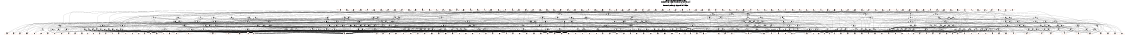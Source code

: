 # Network structure generated by ABC

digraph network {
size = "7.5,10";
center = true;
edge [dir = back];

{
  node [shape = plaintext];
  edge [style = invis];
  LevelTitle1 [label=""];
  LevelTitle2 [label=""];
  Level6 [label = ""];
  Level5 [label = ""];
  Level4 [label = ""];
  Level3 [label = ""];
  Level2 [label = ""];
  Level1 [label = ""];
  Level0 [label = ""];
  LevelTitle1 ->  LevelTitle2 ->  Level6 ->  Level5 ->  Level4 ->  Level3 ->  Level2 ->  Level1 ->  Level0;
}

{
  rank = same;
  LevelTitle1;
  title1 [shape=plaintext,
          fontsize=20,
          fontname = "Times-Roman",
          label="Network structure visualized by ABC\nBenchmark \"top\". Time was Wed Oct 16 16:07:39 2024. "
         ];
}

{
  rank = same;
  LevelTitle2;
  title2 [shape=plaintext,
          fontsize=18,
          fontname = "Times-Roman",
          label="The network contains 251 logic nodes and 0 latches.\n"
         ];
}

{
  rank = same;
  Level6;
  Node136 [label = "pe5", shape = invtriangle, color = coral, fillcolor = coral];
  Node137 [label = "pf6", shape = invtriangle, color = coral, fillcolor = coral];
  Node138 [label = "pg7", shape = invtriangle, color = coral, fillcolor = coral];
  Node139 [label = "pd5", shape = invtriangle, color = coral, fillcolor = coral];
  Node140 [label = "pf7", shape = invtriangle, color = coral, fillcolor = coral];
  Node141 [label = "pg6", shape = invtriangle, color = coral, fillcolor = coral];
  Node142 [label = "pd6", shape = invtriangle, color = coral, fillcolor = coral];
  Node143 [label = "pe7", shape = invtriangle, color = coral, fillcolor = coral];
  Node144 [label = "pg5", shape = invtriangle, color = coral, fillcolor = coral];
  Node145 [label = "pd7", shape = invtriangle, color = coral, fillcolor = coral];
  Node146 [label = "pe6", shape = invtriangle, color = coral, fillcolor = coral];
  Node147 [label = "pf5", shape = invtriangle, color = coral, fillcolor = coral];
  Node148 [label = "pa5", shape = invtriangle, color = coral, fillcolor = coral];
  Node149 [label = "pb6", shape = invtriangle, color = coral, fillcolor = coral];
  Node150 [label = "pc7", shape = invtriangle, color = coral, fillcolor = coral];
  Node151 [label = "pb7", shape = invtriangle, color = coral, fillcolor = coral];
  Node152 [label = "pc6", shape = invtriangle, color = coral, fillcolor = coral];
  Node153 [label = "pa7", shape = invtriangle, color = coral, fillcolor = coral];
  Node154 [label = "pc5", shape = invtriangle, color = coral, fillcolor = coral];
  Node155 [label = "pa6", shape = invtriangle, color = coral, fillcolor = coral];
  Node156 [label = "pb5", shape = invtriangle, color = coral, fillcolor = coral];
  Node157 [label = "pl4", shape = invtriangle, color = coral, fillcolor = coral];
  Node158 [label = "pm5", shape = invtriangle, color = coral, fillcolor = coral];
  Node159 [label = "pn6", shape = invtriangle, color = coral, fillcolor = coral];
  Node160 [label = "po7", shape = invtriangle, color = coral, fillcolor = coral];
  Node161 [label = "pa8", shape = invtriangle, color = coral, fillcolor = coral];
  Node162 [label = "pl5", shape = invtriangle, color = coral, fillcolor = coral];
  Node163 [label = "pm4", shape = invtriangle, color = coral, fillcolor = coral];
  Node164 [label = "pn7", shape = invtriangle, color = coral, fillcolor = coral];
  Node165 [label = "po6", shape = invtriangle, color = coral, fillcolor = coral];
  Node166 [label = "pb8", shape = invtriangle, color = coral, fillcolor = coral];
  Node167 [label = "pl6", shape = invtriangle, color = coral, fillcolor = coral];
  Node168 [label = "pm7", shape = invtriangle, color = coral, fillcolor = coral];
  Node169 [label = "pn4", shape = invtriangle, color = coral, fillcolor = coral];
  Node170 [label = "po5", shape = invtriangle, color = coral, fillcolor = coral];
  Node171 [label = "pc8", shape = invtriangle, color = coral, fillcolor = coral];
  Node172 [label = "pl7", shape = invtriangle, color = coral, fillcolor = coral];
  Node173 [label = "pm6", shape = invtriangle, color = coral, fillcolor = coral];
  Node174 [label = "pn5", shape = invtriangle, color = coral, fillcolor = coral];
  Node175 [label = "po4", shape = invtriangle, color = coral, fillcolor = coral];
  Node176 [label = "pi5", shape = invtriangle, color = coral, fillcolor = coral];
  Node177 [label = "pj6", shape = invtriangle, color = coral, fillcolor = coral];
  Node178 [label = "pk7", shape = invtriangle, color = coral, fillcolor = coral];
  Node179 [label = "ph5", shape = invtriangle, color = coral, fillcolor = coral];
  Node180 [label = "pi4", shape = invtriangle, color = coral, fillcolor = coral];
  Node181 [label = "pj7", shape = invtriangle, color = coral, fillcolor = coral];
  Node182 [label = "pk6", shape = invtriangle, color = coral, fillcolor = coral];
  Node183 [label = "ph6", shape = invtriangle, color = coral, fillcolor = coral];
  Node184 [label = "pi7", shape = invtriangle, color = coral, fillcolor = coral];
  Node185 [label = "pj4", shape = invtriangle, color = coral, fillcolor = coral];
  Node186 [label = "pk5", shape = invtriangle, color = coral, fillcolor = coral];
  Node187 [label = "ph7", shape = invtriangle, color = coral, fillcolor = coral];
  Node188 [label = "pi6", shape = invtriangle, color = coral, fillcolor = coral];
  Node189 [label = "pj5", shape = invtriangle, color = coral, fillcolor = coral];
  Node190 [label = "pk4", shape = invtriangle, color = coral, fillcolor = coral];
  Node191 [label = "pt4", shape = invtriangle, color = coral, fillcolor = coral];
  Node192 [label = "pu5", shape = invtriangle, color = coral, fillcolor = coral];
  Node193 [label = "pv6", shape = invtriangle, color = coral, fillcolor = coral];
  Node194 [label = "pw7", shape = invtriangle, color = coral, fillcolor = coral];
  Node195 [label = "pt5", shape = invtriangle, color = coral, fillcolor = coral];
  Node196 [label = "pu4", shape = invtriangle, color = coral, fillcolor = coral];
  Node197 [label = "pv7", shape = invtriangle, color = coral, fillcolor = coral];
  Node198 [label = "pw6", shape = invtriangle, color = coral, fillcolor = coral];
  Node199 [label = "pt6", shape = invtriangle, color = coral, fillcolor = coral];
  Node200 [label = "pu7", shape = invtriangle, color = coral, fillcolor = coral];
  Node201 [label = "pv4", shape = invtriangle, color = coral, fillcolor = coral];
  Node202 [label = "pw5", shape = invtriangle, color = coral, fillcolor = coral];
  Node203 [label = "pt7", shape = invtriangle, color = coral, fillcolor = coral];
  Node204 [label = "pu6", shape = invtriangle, color = coral, fillcolor = coral];
  Node205 [label = "pv5", shape = invtriangle, color = coral, fillcolor = coral];
  Node206 [label = "pw4", shape = invtriangle, color = coral, fillcolor = coral];
  Node207 [label = "pp4", shape = invtriangle, color = coral, fillcolor = coral];
  Node208 [label = "pq5", shape = invtriangle, color = coral, fillcolor = coral];
  Node209 [label = "pr6", shape = invtriangle, color = coral, fillcolor = coral];
  Node210 [label = "ps7", shape = invtriangle, color = coral, fillcolor = coral];
  Node211 [label = "pp5", shape = invtriangle, color = coral, fillcolor = coral];
  Node212 [label = "pq4", shape = invtriangle, color = coral, fillcolor = coral];
  Node213 [label = "pr7", shape = invtriangle, color = coral, fillcolor = coral];
  Node214 [label = "ps6", shape = invtriangle, color = coral, fillcolor = coral];
  Node215 [label = "pp6", shape = invtriangle, color = coral, fillcolor = coral];
  Node216 [label = "pq7", shape = invtriangle, color = coral, fillcolor = coral];
  Node217 [label = "pr4", shape = invtriangle, color = coral, fillcolor = coral];
  Node218 [label = "ps5", shape = invtriangle, color = coral, fillcolor = coral];
  Node219 [label = "pp7", shape = invtriangle, color = coral, fillcolor = coral];
  Node220 [label = "pq6", shape = invtriangle, color = coral, fillcolor = coral];
  Node221 [label = "pr5", shape = invtriangle, color = coral, fillcolor = coral];
  Node222 [label = "ps4", shape = invtriangle, color = coral, fillcolor = coral];
  Node223 [label = "px4", shape = invtriangle, color = coral, fillcolor = coral];
  Node224 [label = "py5", shape = invtriangle, color = coral, fillcolor = coral];
  Node225 [label = "pz6", shape = invtriangle, color = coral, fillcolor = coral];
  Node226 [label = "px5", shape = invtriangle, color = coral, fillcolor = coral];
  Node227 [label = "py4", shape = invtriangle, color = coral, fillcolor = coral];
  Node228 [label = "pz7", shape = invtriangle, color = coral, fillcolor = coral];
  Node229 [label = "px6", shape = invtriangle, color = coral, fillcolor = coral];
  Node230 [label = "py7", shape = invtriangle, color = coral, fillcolor = coral];
  Node231 [label = "pz4", shape = invtriangle, color = coral, fillcolor = coral];
  Node232 [label = "px7", shape = invtriangle, color = coral, fillcolor = coral];
  Node233 [label = "py6", shape = invtriangle, color = coral, fillcolor = coral];
  Node234 [label = "pz5", shape = invtriangle, color = coral, fillcolor = coral];
}

{
  rank = same;
  Level5;
  Node277 [label = "277\n", shape = ellipse];
  Node300 [label = "300\n", shape = ellipse];
  Node318 [label = "318\n", shape = ellipse];
  Node338 [label = "338\n", shape = ellipse];
  Node378 [label = "378\n", shape = ellipse];
  Node398 [label = "398\n", shape = ellipse];
  Node437 [label = "437\n", shape = ellipse];
  Node485 [label = "485\n", shape = ellipse];
}

{
  rank = same;
  Level4;
  Node241 [label = "241\n", shape = ellipse];
  Node247 [label = "247\n", shape = ellipse];
  Node254 [label = "254\n", shape = ellipse];
  Node257 [label = "257\n", shape = ellipse];
  Node262 [label = "262\n", shape = ellipse];
  Node278 [label = "278\n", shape = ellipse];
  Node288 [label = "288\n", shape = ellipse];
  Node296 [label = "296\n", shape = ellipse];
  Node301 [label = "301\n", shape = ellipse];
  Node310 [label = "310\n", shape = ellipse];
  Node313 [label = "313\n", shape = ellipse];
  Node319 [label = "319\n", shape = ellipse];
  Node325 [label = "325\n", shape = ellipse];
  Node326 [label = "326\n", shape = ellipse];
  Node334 [label = "334\n", shape = ellipse];
  Node339 [label = "339\n", shape = ellipse];
  Node348 [label = "348\n", shape = ellipse];
  Node354 [label = "354\n", shape = ellipse];
  Node364 [label = "364\n", shape = ellipse];
  Node372 [label = "372\n", shape = ellipse];
  Node379 [label = "379\n", shape = ellipse];
  Node399 [label = "399\n", shape = ellipse];
  Node404 [label = "404\n", shape = ellipse];
  Node406 [label = "406\n", shape = ellipse];
  Node407 [label = "407\n", shape = ellipse];
  Node428 [label = "428\n", shape = ellipse];
  Node438 [label = "438\n", shape = ellipse];
  Node449 [label = "449\n", shape = ellipse];
  Node455 [label = "455\n", shape = ellipse];
  Node461 [label = "461\n", shape = ellipse];
  Node472 [label = "472\n", shape = ellipse];
  Node480 [label = "480\n", shape = ellipse];
  Node486 [label = "486\n", shape = ellipse];
}

{
  rank = same;
  Level3;
  Node237 [label = "237\n", shape = ellipse];
  Node242 [label = "242\n", shape = ellipse];
  Node248 [label = "248\n", shape = ellipse];
  Node255 [label = "255\n", shape = ellipse];
  Node258 [label = "258\n", shape = ellipse];
  Node263 [label = "263\n", shape = ellipse];
  Node266 [label = "266\n", shape = ellipse];
  Node279 [label = "279\n", shape = ellipse];
  Node297 [label = "297\n", shape = ellipse];
  Node302 [label = "302\n", shape = ellipse];
  Node307 [label = "307\n", shape = ellipse];
  Node314 [label = "314\n", shape = ellipse];
  Node320 [label = "320\n", shape = ellipse];
  Node327 [label = "327\n", shape = ellipse];
  Node335 [label = "335\n", shape = ellipse];
  Node343 [label = "343\n", shape = ellipse];
  Node349 [label = "349\n", shape = ellipse];
  Node355 [label = "355\n", shape = ellipse];
  Node358 [label = "358\n", shape = ellipse];
  Node365 [label = "365\n", shape = ellipse];
  Node368 [label = "368\n", shape = ellipse];
  Node373 [label = "373\n", shape = ellipse];
  Node380 [label = "380\n", shape = ellipse];
  Node389 [label = "389\n", shape = ellipse];
  Node393 [label = "393\n", shape = ellipse];
  Node400 [label = "400\n", shape = ellipse];
  Node405 [label = "405\n", shape = ellipse];
  Node408 [label = "408\n", shape = ellipse];
  Node413 [label = "413\n", shape = ellipse];
  Node414 [label = "414\n", shape = ellipse];
  Node429 [label = "429\n", shape = ellipse];
  Node443 [label = "443\n", shape = ellipse];
  Node450 [label = "450\n", shape = ellipse];
  Node456 [label = "456\n", shape = ellipse];
  Node462 [label = "462\n", shape = ellipse];
  Node473 [label = "473\n", shape = ellipse];
  Node474 [label = "474\n", shape = ellipse];
  Node476 [label = "476\n", shape = ellipse];
}

{
  rank = same;
  Level2;
  Node238 [label = "238\n", shape = ellipse];
  Node243 [label = "243\n", shape = ellipse];
  Node249 [label = "249\n", shape = ellipse];
  Node251 [label = "251\n", shape = ellipse];
  Node256 [label = "256\n", shape = ellipse];
  Node259 [label = "259\n", shape = ellipse];
  Node264 [label = "264\n", shape = ellipse];
  Node267 [label = "267\n", shape = ellipse];
  Node280 [label = "280\n", shape = ellipse];
  Node282 [label = "282\n", shape = ellipse];
  Node283 [label = "283\n", shape = ellipse];
  Node289 [label = "289\n", shape = ellipse];
  Node298 [label = "298\n", shape = ellipse];
  Node303 [label = "303\n", shape = ellipse];
  Node308 [label = "308\n", shape = ellipse];
  Node315 [label = "315\n", shape = ellipse];
  Node321 [label = "321\n", shape = ellipse];
  Node322 [label = "322\n", shape = ellipse];
  Node328 [label = "328\n", shape = ellipse];
  Node332 [label = "332\n", shape = ellipse];
  Node336 [label = "336\n", shape = ellipse];
  Node344 [label = "344\n", shape = ellipse];
  Node350 [label = "350\n", shape = ellipse];
  Node356 [label = "356\n", shape = ellipse];
  Node359 [label = "359\n", shape = ellipse];
  Node362 [label = "362\n", shape = ellipse];
  Node366 [label = "366\n", shape = ellipse];
  Node369 [label = "369\n", shape = ellipse];
  Node374 [label = "374\n", shape = ellipse];
  Node376 [label = "376\n", shape = ellipse];
  Node381 [label = "381\n", shape = ellipse];
  Node386 [label = "386\n", shape = ellipse];
  Node387 [label = "387\n", shape = ellipse];
  Node390 [label = "390\n", shape = ellipse];
  Node394 [label = "394\n", shape = ellipse];
  Node395 [label = "395\n", shape = ellipse];
  Node401 [label = "401\n", shape = ellipse];
  Node409 [label = "409\n", shape = ellipse];
  Node415 [label = "415\n", shape = ellipse];
  Node417 [label = "417\n", shape = ellipse];
  Node420 [label = "420\n", shape = ellipse];
  Node423 [label = "423\n", shape = ellipse];
  Node426 [label = "426\n", shape = ellipse];
  Node430 [label = "430\n", shape = ellipse];
  Node432 [label = "432\n", shape = ellipse];
  Node435 [label = "435\n", shape = ellipse];
  Node444 [label = "444\n", shape = ellipse];
  Node451 [label = "451\n", shape = ellipse];
  Node457 [label = "457\n", shape = ellipse];
  Node460 [label = "460\n", shape = ellipse];
  Node463 [label = "463\n", shape = ellipse];
  Node469 [label = "469\n", shape = ellipse];
  Node477 [label = "477\n", shape = ellipse];
  Node478 [label = "478\n", shape = ellipse];
  Node481 [label = "481\n", shape = ellipse];
  Node483 [label = "483\n", shape = ellipse];
}

{
  rank = same;
  Level1;
  Node236 [label = "236\n", shape = ellipse];
  Node239 [label = "239\n", shape = ellipse];
  Node240 [label = "240\n", shape = ellipse];
  Node244 [label = "244\n", shape = ellipse];
  Node245 [label = "245\n", shape = ellipse];
  Node246 [label = "246\n", shape = ellipse];
  Node250 [label = "250\n", shape = ellipse];
  Node252 [label = "252\n", shape = ellipse];
  Node253 [label = "253\n", shape = ellipse];
  Node260 [label = "260\n", shape = ellipse];
  Node261 [label = "261\n", shape = ellipse];
  Node265 [label = "265\n", shape = ellipse];
  Node268 [label = "268\n", shape = ellipse];
  Node269 [label = "269\n", shape = ellipse];
  Node270 [label = "270\n", shape = ellipse];
  Node271 [label = "271\n", shape = ellipse];
  Node272 [label = "272\n", shape = ellipse];
  Node273 [label = "273\n", shape = ellipse];
  Node274 [label = "274\n", shape = ellipse];
  Node275 [label = "275\n", shape = ellipse];
  Node276 [label = "276\n", shape = ellipse];
  Node281 [label = "281\n", shape = ellipse];
  Node284 [label = "284\n", shape = ellipse];
  Node285 [label = "285\n", shape = ellipse];
  Node286 [label = "286\n", shape = ellipse];
  Node287 [label = "287\n", shape = ellipse];
  Node290 [label = "290\n", shape = ellipse];
  Node291 [label = "291\n", shape = ellipse];
  Node292 [label = "292\n", shape = ellipse];
  Node293 [label = "293\n", shape = ellipse];
  Node294 [label = "294\n", shape = ellipse];
  Node295 [label = "295\n", shape = ellipse];
  Node299 [label = "299\n", shape = ellipse];
  Node304 [label = "304\n", shape = ellipse];
  Node305 [label = "305\n", shape = ellipse];
  Node306 [label = "306\n", shape = ellipse];
  Node309 [label = "309\n", shape = ellipse];
  Node311 [label = "311\n", shape = ellipse];
  Node312 [label = "312\n", shape = ellipse];
  Node316 [label = "316\n", shape = ellipse];
  Node317 [label = "317\n", shape = ellipse];
  Node323 [label = "323\n", shape = ellipse];
  Node324 [label = "324\n", shape = ellipse];
  Node329 [label = "329\n", shape = ellipse];
  Node330 [label = "330\n", shape = ellipse];
  Node331 [label = "331\n", shape = ellipse];
  Node333 [label = "333\n", shape = ellipse];
  Node337 [label = "337\n", shape = ellipse];
  Node340 [label = "340\n", shape = ellipse];
  Node341 [label = "341\n", shape = ellipse];
  Node342 [label = "342\n", shape = ellipse];
  Node345 [label = "345\n", shape = ellipse];
  Node346 [label = "346\n", shape = ellipse];
  Node347 [label = "347\n", shape = ellipse];
  Node351 [label = "351\n", shape = ellipse];
  Node352 [label = "352\n", shape = ellipse];
  Node353 [label = "353\n", shape = ellipse];
  Node357 [label = "357\n", shape = ellipse];
  Node360 [label = "360\n", shape = ellipse];
  Node361 [label = "361\n", shape = ellipse];
  Node363 [label = "363\n", shape = ellipse];
  Node367 [label = "367\n", shape = ellipse];
  Node370 [label = "370\n", shape = ellipse];
  Node371 [label = "371\n", shape = ellipse];
  Node375 [label = "375\n", shape = ellipse];
  Node377 [label = "377\n", shape = ellipse];
  Node382 [label = "382\n", shape = ellipse];
  Node383 [label = "383\n", shape = ellipse];
  Node384 [label = "384\n", shape = ellipse];
  Node385 [label = "385\n", shape = ellipse];
  Node388 [label = "388\n", shape = ellipse];
  Node391 [label = "391\n", shape = ellipse];
  Node392 [label = "392\n", shape = ellipse];
  Node396 [label = "396\n", shape = ellipse];
  Node397 [label = "397\n", shape = ellipse];
  Node402 [label = "402\n", shape = ellipse];
  Node403 [label = "403\n", shape = ellipse];
  Node410 [label = "410\n", shape = ellipse];
  Node411 [label = "411\n", shape = ellipse];
  Node412 [label = "412\n", shape = ellipse];
  Node416 [label = "416\n", shape = ellipse];
  Node418 [label = "418\n", shape = ellipse];
  Node419 [label = "419\n", shape = ellipse];
  Node421 [label = "421\n", shape = ellipse];
  Node422 [label = "422\n", shape = ellipse];
  Node424 [label = "424\n", shape = ellipse];
  Node425 [label = "425\n", shape = ellipse];
  Node427 [label = "427\n", shape = ellipse];
  Node431 [label = "431\n", shape = ellipse];
  Node433 [label = "433\n", shape = ellipse];
  Node434 [label = "434\n", shape = ellipse];
  Node436 [label = "436\n", shape = ellipse];
  Node439 [label = "439\n", shape = ellipse];
  Node440 [label = "440\n", shape = ellipse];
  Node441 [label = "441\n", shape = ellipse];
  Node442 [label = "442\n", shape = ellipse];
  Node445 [label = "445\n", shape = ellipse];
  Node446 [label = "446\n", shape = ellipse];
  Node447 [label = "447\n", shape = ellipse];
  Node448 [label = "448\n", shape = ellipse];
  Node452 [label = "452\n", shape = ellipse];
  Node453 [label = "453\n", shape = ellipse];
  Node454 [label = "454\n", shape = ellipse];
  Node458 [label = "458\n", shape = ellipse];
  Node459 [label = "459\n", shape = ellipse];
  Node464 [label = "464\n", shape = ellipse];
  Node465 [label = "465\n", shape = ellipse];
  Node466 [label = "466\n", shape = ellipse];
  Node467 [label = "467\n", shape = ellipse];
  Node468 [label = "468\n", shape = ellipse];
  Node470 [label = "470\n", shape = ellipse];
  Node471 [label = "471\n", shape = ellipse];
  Node475 [label = "475\n", shape = ellipse];
  Node479 [label = "479\n", shape = ellipse];
  Node482 [label = "482\n", shape = ellipse];
  Node484 [label = "484\n", shape = ellipse];
}

{
  rank = same;
  Level0;
  Node1 [label = "pa1", shape = triangle, color = coral, fillcolor = coral];
  Node2 [label = "pb2", shape = triangle, color = coral, fillcolor = coral];
  Node3 [label = "pc3", shape = triangle, color = coral, fillcolor = coral];
  Node4 [label = "pd4", shape = triangle, color = coral, fillcolor = coral];
  Node5 [label = "pp", shape = triangle, color = coral, fillcolor = coral];
  Node6 [label = "pa0", shape = triangle, color = coral, fillcolor = coral];
  Node7 [label = "pb3", shape = triangle, color = coral, fillcolor = coral];
  Node8 [label = "pc2", shape = triangle, color = coral, fillcolor = coral];
  Node9 [label = "pe4", shape = triangle, color = coral, fillcolor = coral];
  Node10 [label = "pq", shape = triangle, color = coral, fillcolor = coral];
  Node11 [label = "pa3", shape = triangle, color = coral, fillcolor = coral];
  Node12 [label = "pb0", shape = triangle, color = coral, fillcolor = coral];
  Node13 [label = "pc1", shape = triangle, color = coral, fillcolor = coral];
  Node14 [label = "pf4", shape = triangle, color = coral, fillcolor = coral];
  Node15 [label = "pr", shape = triangle, color = coral, fillcolor = coral];
  Node16 [label = "pa2", shape = triangle, color = coral, fillcolor = coral];
  Node17 [label = "pb1", shape = triangle, color = coral, fillcolor = coral];
  Node18 [label = "pc0", shape = triangle, color = coral, fillcolor = coral];
  Node19 [label = "pg4", shape = triangle, color = coral, fillcolor = coral];
  Node20 [label = "ps", shape = triangle, color = coral, fillcolor = coral];
  Node21 [label = "pd0", shape = triangle, color = coral, fillcolor = coral];
  Node22 [label = "pe1", shape = triangle, color = coral, fillcolor = coral];
  Node23 [label = "pf2", shape = triangle, color = coral, fillcolor = coral];
  Node24 [label = "pg3", shape = triangle, color = coral, fillcolor = coral];
  Node25 [label = "pt", shape = triangle, color = coral, fillcolor = coral];
  Node26 [label = "pa4", shape = triangle, color = coral, fillcolor = coral];
  Node27 [label = "pd1", shape = triangle, color = coral, fillcolor = coral];
  Node28 [label = "pe0", shape = triangle, color = coral, fillcolor = coral];
  Node29 [label = "pf3", shape = triangle, color = coral, fillcolor = coral];
  Node30 [label = "pg2", shape = triangle, color = coral, fillcolor = coral];
  Node31 [label = "pu", shape = triangle, color = coral, fillcolor = coral];
  Node32 [label = "pb4", shape = triangle, color = coral, fillcolor = coral];
  Node33 [label = "pd2", shape = triangle, color = coral, fillcolor = coral];
  Node34 [label = "pe3", shape = triangle, color = coral, fillcolor = coral];
  Node35 [label = "pf0", shape = triangle, color = coral, fillcolor = coral];
  Node36 [label = "pg1", shape = triangle, color = coral, fillcolor = coral];
  Node37 [label = "pv", shape = triangle, color = coral, fillcolor = coral];
  Node38 [label = "pc4", shape = triangle, color = coral, fillcolor = coral];
  Node39 [label = "pd3", shape = triangle, color = coral, fillcolor = coral];
  Node40 [label = "pe2", shape = triangle, color = coral, fillcolor = coral];
  Node41 [label = "pf1", shape = triangle, color = coral, fillcolor = coral];
  Node42 [label = "pg0", shape = triangle, color = coral, fillcolor = coral];
  Node43 [label = "pw", shape = triangle, color = coral, fillcolor = coral];
  Node44 [label = "ph0", shape = triangle, color = coral, fillcolor = coral];
  Node45 [label = "pi1", shape = triangle, color = coral, fillcolor = coral];
  Node46 [label = "pj2", shape = triangle, color = coral, fillcolor = coral];
  Node47 [label = "pk3", shape = triangle, color = coral, fillcolor = coral];
  Node48 [label = "px", shape = triangle, color = coral, fillcolor = coral];
  Node49 [label = "ph1", shape = triangle, color = coral, fillcolor = coral];
  Node50 [label = "pi0", shape = triangle, color = coral, fillcolor = coral];
  Node51 [label = "pj3", shape = triangle, color = coral, fillcolor = coral];
  Node52 [label = "pk2", shape = triangle, color = coral, fillcolor = coral];
  Node53 [label = "py", shape = triangle, color = coral, fillcolor = coral];
  Node54 [label = "ph2", shape = triangle, color = coral, fillcolor = coral];
  Node55 [label = "pi3", shape = triangle, color = coral, fillcolor = coral];
  Node56 [label = "pj0", shape = triangle, color = coral, fillcolor = coral];
  Node57 [label = "pk1", shape = triangle, color = coral, fillcolor = coral];
  Node58 [label = "pz", shape = triangle, color = coral, fillcolor = coral];
  Node59 [label = "ph3", shape = triangle, color = coral, fillcolor = coral];
  Node60 [label = "pi2", shape = triangle, color = coral, fillcolor = coral];
  Node61 [label = "pj1", shape = triangle, color = coral, fillcolor = coral];
  Node62 [label = "pk0", shape = triangle, color = coral, fillcolor = coral];
  Node63 [label = "ph4", shape = triangle, color = coral, fillcolor = coral];
  Node64 [label = "pl0", shape = triangle, color = coral, fillcolor = coral];
  Node65 [label = "pm1", shape = triangle, color = coral, fillcolor = coral];
  Node66 [label = "pn2", shape = triangle, color = coral, fillcolor = coral];
  Node67 [label = "po3", shape = triangle, color = coral, fillcolor = coral];
  Node68 [label = "pl1", shape = triangle, color = coral, fillcolor = coral];
  Node69 [label = "pm0", shape = triangle, color = coral, fillcolor = coral];
  Node70 [label = "pn3", shape = triangle, color = coral, fillcolor = coral];
  Node71 [label = "po2", shape = triangle, color = coral, fillcolor = coral];
  Node72 [label = "pl2", shape = triangle, color = coral, fillcolor = coral];
  Node73 [label = "pm3", shape = triangle, color = coral, fillcolor = coral];
  Node74 [label = "pn0", shape = triangle, color = coral, fillcolor = coral];
  Node75 [label = "po1", shape = triangle, color = coral, fillcolor = coral];
  Node76 [label = "pl3", shape = triangle, color = coral, fillcolor = coral];
  Node77 [label = "pm2", shape = triangle, color = coral, fillcolor = coral];
  Node78 [label = "pn1", shape = triangle, color = coral, fillcolor = coral];
  Node79 [label = "po0", shape = triangle, color = coral, fillcolor = coral];
  Node80 [label = "pq1", shape = triangle, color = coral, fillcolor = coral];
  Node81 [label = "pr2", shape = triangle, color = coral, fillcolor = coral];
  Node82 [label = "ps3", shape = triangle, color = coral, fillcolor = coral];
  Node83 [label = "pp1", shape = triangle, color = coral, fillcolor = coral];
  Node84 [label = "pr3", shape = triangle, color = coral, fillcolor = coral];
  Node85 [label = "ps2", shape = triangle, color = coral, fillcolor = coral];
  Node86 [label = "pb", shape = triangle, color = coral, fillcolor = coral];
  Node87 [label = "pp2", shape = triangle, color = coral, fillcolor = coral];
  Node88 [label = "pq3", shape = triangle, color = coral, fillcolor = coral];
  Node89 [label = "pr0", shape = triangle, color = coral, fillcolor = coral];
  Node90 [label = "ps1", shape = triangle, color = coral, fillcolor = coral];
  Node91 [label = "pc", shape = triangle, color = coral, fillcolor = coral];
  Node92 [label = "pp3", shape = triangle, color = coral, fillcolor = coral];
  Node93 [label = "pq2", shape = triangle, color = coral, fillcolor = coral];
  Node94 [label = "pr1", shape = triangle, color = coral, fillcolor = coral];
  Node95 [label = "ps0", shape = triangle, color = coral, fillcolor = coral];
  Node96 [label = "pd", shape = triangle, color = coral, fillcolor = coral];
  Node97 [label = "pt0", shape = triangle, color = coral, fillcolor = coral];
  Node98 [label = "pu1", shape = triangle, color = coral, fillcolor = coral];
  Node99 [label = "pv2", shape = triangle, color = coral, fillcolor = coral];
  Node100 [label = "pw3", shape = triangle, color = coral, fillcolor = coral];
  Node101 [label = "pe", shape = triangle, color = coral, fillcolor = coral];
  Node102 [label = "pt1", shape = triangle, color = coral, fillcolor = coral];
  Node103 [label = "pu0", shape = triangle, color = coral, fillcolor = coral];
  Node104 [label = "pv3", shape = triangle, color = coral, fillcolor = coral];
  Node105 [label = "pw2", shape = triangle, color = coral, fillcolor = coral];
  Node106 [label = "pf", shape = triangle, color = coral, fillcolor = coral];
  Node107 [label = "pt2", shape = triangle, color = coral, fillcolor = coral];
  Node108 [label = "pu3", shape = triangle, color = coral, fillcolor = coral];
  Node109 [label = "pv0", shape = triangle, color = coral, fillcolor = coral];
  Node110 [label = "pw1", shape = triangle, color = coral, fillcolor = coral];
  Node111 [label = "pg", shape = triangle, color = coral, fillcolor = coral];
  Node112 [label = "pt3", shape = triangle, color = coral, fillcolor = coral];
  Node113 [label = "pu2", shape = triangle, color = coral, fillcolor = coral];
  Node114 [label = "pv1", shape = triangle, color = coral, fillcolor = coral];
  Node115 [label = "pw0", shape = triangle, color = coral, fillcolor = coral];
  Node116 [label = "ph", shape = triangle, color = coral, fillcolor = coral];
  Node117 [label = "px0", shape = triangle, color = coral, fillcolor = coral];
  Node118 [label = "py1", shape = triangle, color = coral, fillcolor = coral];
  Node119 [label = "pz2", shape = triangle, color = coral, fillcolor = coral];
  Node120 [label = "pi", shape = triangle, color = coral, fillcolor = coral];
  Node121 [label = "px1", shape = triangle, color = coral, fillcolor = coral];
  Node122 [label = "py0", shape = triangle, color = coral, fillcolor = coral];
  Node123 [label = "pz3", shape = triangle, color = coral, fillcolor = coral];
  Node124 [label = "pj", shape = triangle, color = coral, fillcolor = coral];
  Node125 [label = "px2", shape = triangle, color = coral, fillcolor = coral];
  Node126 [label = "py3", shape = triangle, color = coral, fillcolor = coral];
  Node127 [label = "pz0", shape = triangle, color = coral, fillcolor = coral];
  Node128 [label = "pk", shape = triangle, color = coral, fillcolor = coral];
  Node129 [label = "px3", shape = triangle, color = coral, fillcolor = coral];
  Node130 [label = "py2", shape = triangle, color = coral, fillcolor = coral];
  Node131 [label = "pz1", shape = triangle, color = coral, fillcolor = coral];
  Node132 [label = "pl", shape = triangle, color = coral, fillcolor = coral];
  Node133 [label = "pm", shape = triangle, color = coral, fillcolor = coral];
  Node134 [label = "pn", shape = triangle, color = coral, fillcolor = coral];
  Node135 [label = "po", shape = triangle, color = coral, fillcolor = coral];
}

title1 -> title2 [style = invis];
title2 -> Node136 [style = invis];
title2 -> Node137 [style = invis];
title2 -> Node138 [style = invis];
title2 -> Node139 [style = invis];
title2 -> Node140 [style = invis];
title2 -> Node141 [style = invis];
title2 -> Node142 [style = invis];
title2 -> Node143 [style = invis];
title2 -> Node144 [style = invis];
title2 -> Node145 [style = invis];
title2 -> Node146 [style = invis];
title2 -> Node147 [style = invis];
title2 -> Node148 [style = invis];
title2 -> Node149 [style = invis];
title2 -> Node150 [style = invis];
title2 -> Node151 [style = invis];
title2 -> Node152 [style = invis];
title2 -> Node153 [style = invis];
title2 -> Node154 [style = invis];
title2 -> Node155 [style = invis];
title2 -> Node156 [style = invis];
title2 -> Node157 [style = invis];
title2 -> Node158 [style = invis];
title2 -> Node159 [style = invis];
title2 -> Node160 [style = invis];
title2 -> Node161 [style = invis];
title2 -> Node162 [style = invis];
title2 -> Node163 [style = invis];
title2 -> Node164 [style = invis];
title2 -> Node165 [style = invis];
title2 -> Node166 [style = invis];
title2 -> Node167 [style = invis];
title2 -> Node168 [style = invis];
title2 -> Node169 [style = invis];
title2 -> Node170 [style = invis];
title2 -> Node171 [style = invis];
title2 -> Node172 [style = invis];
title2 -> Node173 [style = invis];
title2 -> Node174 [style = invis];
title2 -> Node175 [style = invis];
title2 -> Node176 [style = invis];
title2 -> Node177 [style = invis];
title2 -> Node178 [style = invis];
title2 -> Node179 [style = invis];
title2 -> Node180 [style = invis];
title2 -> Node181 [style = invis];
title2 -> Node182 [style = invis];
title2 -> Node183 [style = invis];
title2 -> Node184 [style = invis];
title2 -> Node185 [style = invis];
title2 -> Node186 [style = invis];
title2 -> Node187 [style = invis];
title2 -> Node188 [style = invis];
title2 -> Node189 [style = invis];
title2 -> Node190 [style = invis];
title2 -> Node191 [style = invis];
title2 -> Node192 [style = invis];
title2 -> Node193 [style = invis];
title2 -> Node194 [style = invis];
title2 -> Node195 [style = invis];
title2 -> Node196 [style = invis];
title2 -> Node197 [style = invis];
title2 -> Node198 [style = invis];
title2 -> Node199 [style = invis];
title2 -> Node200 [style = invis];
title2 -> Node201 [style = invis];
title2 -> Node202 [style = invis];
title2 -> Node203 [style = invis];
title2 -> Node204 [style = invis];
title2 -> Node205 [style = invis];
title2 -> Node206 [style = invis];
title2 -> Node207 [style = invis];
title2 -> Node208 [style = invis];
title2 -> Node209 [style = invis];
title2 -> Node210 [style = invis];
title2 -> Node211 [style = invis];
title2 -> Node212 [style = invis];
title2 -> Node213 [style = invis];
title2 -> Node214 [style = invis];
title2 -> Node215 [style = invis];
title2 -> Node216 [style = invis];
title2 -> Node217 [style = invis];
title2 -> Node218 [style = invis];
title2 -> Node219 [style = invis];
title2 -> Node220 [style = invis];
title2 -> Node221 [style = invis];
title2 -> Node222 [style = invis];
title2 -> Node223 [style = invis];
title2 -> Node224 [style = invis];
title2 -> Node225 [style = invis];
title2 -> Node226 [style = invis];
title2 -> Node227 [style = invis];
title2 -> Node228 [style = invis];
title2 -> Node229 [style = invis];
title2 -> Node230 [style = invis];
title2 -> Node231 [style = invis];
title2 -> Node232 [style = invis];
title2 -> Node233 [style = invis];
title2 -> Node234 [style = invis];
Node136 -> Node137 [style = invis];
Node137 -> Node138 [style = invis];
Node138 -> Node139 [style = invis];
Node139 -> Node140 [style = invis];
Node140 -> Node141 [style = invis];
Node141 -> Node142 [style = invis];
Node142 -> Node143 [style = invis];
Node143 -> Node144 [style = invis];
Node144 -> Node145 [style = invis];
Node145 -> Node146 [style = invis];
Node146 -> Node147 [style = invis];
Node147 -> Node148 [style = invis];
Node148 -> Node149 [style = invis];
Node149 -> Node150 [style = invis];
Node150 -> Node151 [style = invis];
Node151 -> Node152 [style = invis];
Node152 -> Node153 [style = invis];
Node153 -> Node154 [style = invis];
Node154 -> Node155 [style = invis];
Node155 -> Node156 [style = invis];
Node156 -> Node157 [style = invis];
Node157 -> Node158 [style = invis];
Node158 -> Node159 [style = invis];
Node159 -> Node160 [style = invis];
Node160 -> Node161 [style = invis];
Node161 -> Node162 [style = invis];
Node162 -> Node163 [style = invis];
Node163 -> Node164 [style = invis];
Node164 -> Node165 [style = invis];
Node165 -> Node166 [style = invis];
Node166 -> Node167 [style = invis];
Node167 -> Node168 [style = invis];
Node168 -> Node169 [style = invis];
Node169 -> Node170 [style = invis];
Node170 -> Node171 [style = invis];
Node171 -> Node172 [style = invis];
Node172 -> Node173 [style = invis];
Node173 -> Node174 [style = invis];
Node174 -> Node175 [style = invis];
Node175 -> Node176 [style = invis];
Node176 -> Node177 [style = invis];
Node177 -> Node178 [style = invis];
Node178 -> Node179 [style = invis];
Node179 -> Node180 [style = invis];
Node180 -> Node181 [style = invis];
Node181 -> Node182 [style = invis];
Node182 -> Node183 [style = invis];
Node183 -> Node184 [style = invis];
Node184 -> Node185 [style = invis];
Node185 -> Node186 [style = invis];
Node186 -> Node187 [style = invis];
Node187 -> Node188 [style = invis];
Node188 -> Node189 [style = invis];
Node189 -> Node190 [style = invis];
Node190 -> Node191 [style = invis];
Node191 -> Node192 [style = invis];
Node192 -> Node193 [style = invis];
Node193 -> Node194 [style = invis];
Node194 -> Node195 [style = invis];
Node195 -> Node196 [style = invis];
Node196 -> Node197 [style = invis];
Node197 -> Node198 [style = invis];
Node198 -> Node199 [style = invis];
Node199 -> Node200 [style = invis];
Node200 -> Node201 [style = invis];
Node201 -> Node202 [style = invis];
Node202 -> Node203 [style = invis];
Node203 -> Node204 [style = invis];
Node204 -> Node205 [style = invis];
Node205 -> Node206 [style = invis];
Node206 -> Node207 [style = invis];
Node207 -> Node208 [style = invis];
Node208 -> Node209 [style = invis];
Node209 -> Node210 [style = invis];
Node210 -> Node211 [style = invis];
Node211 -> Node212 [style = invis];
Node212 -> Node213 [style = invis];
Node213 -> Node214 [style = invis];
Node214 -> Node215 [style = invis];
Node215 -> Node216 [style = invis];
Node216 -> Node217 [style = invis];
Node217 -> Node218 [style = invis];
Node218 -> Node219 [style = invis];
Node219 -> Node220 [style = invis];
Node220 -> Node221 [style = invis];
Node221 -> Node222 [style = invis];
Node222 -> Node223 [style = invis];
Node223 -> Node224 [style = invis];
Node224 -> Node225 [style = invis];
Node225 -> Node226 [style = invis];
Node226 -> Node227 [style = invis];
Node227 -> Node228 [style = invis];
Node228 -> Node229 [style = invis];
Node229 -> Node230 [style = invis];
Node230 -> Node231 [style = invis];
Node231 -> Node232 [style = invis];
Node232 -> Node233 [style = invis];
Node233 -> Node234 [style = invis];
Node136 -> Node236 [style = solid];
Node137 -> Node237 [style = solid];
Node138 -> Node241 [style = solid];
Node139 -> Node246 [style = solid];
Node140 -> Node247 [style = solid];
Node141 -> Node251 [style = solid];
Node142 -> Node254 [style = solid];
Node143 -> Node257 [style = solid];
Node144 -> Node261 [style = solid];
Node145 -> Node262 [style = solid];
Node146 -> Node266 [style = solid];
Node147 -> Node269 [style = solid];
Node148 -> Node270 [style = solid];
Node149 -> Node271 [style = solid];
Node150 -> Node272 [style = solid];
Node151 -> Node273 [style = solid];
Node152 -> Node274 [style = solid];
Node153 -> Node275 [style = solid];
Node154 -> Node276 [style = solid];
Node155 -> Node277 [style = solid];
Node156 -> Node292 [style = solid];
Node157 -> Node293 [style = solid];
Node158 -> Node294 [style = solid];
Node159 -> Node295 [style = solid];
Node160 -> Node296 [style = solid];
Node161 -> Node300 [style = solid];
Node162 -> Node311 [style = solid];
Node163 -> Node312 [style = solid];
Node164 -> Node313 [style = solid];
Node165 -> Node317 [style = solid];
Node166 -> Node318 [style = solid];
Node167 -> Node325 [style = solid];
Node168 -> Node326 [style = solid];
Node169 -> Node330 [style = solid];
Node170 -> Node331 [style = solid];
Node171 -> Node332 [style = solid];
Node172 -> Node334 [style = solid];
Node173 -> Node338 [style = solid];
Node174 -> Node340 [style = solid];
Node175 -> Node341 [style = solid];
Node176 -> Node342 [style = solid];
Node177 -> Node343 [style = solid];
Node178 -> Node348 [style = solid];
Node179 -> Node352 [style = solid];
Node180 -> Node353 [style = solid];
Node181 -> Node354 [style = solid];
Node182 -> Node358 [style = solid];
Node183 -> Node362 [style = solid];
Node184 -> Node364 [style = solid];
Node185 -> Node368 [style = solid];
Node186 -> Node371 [style = solid];
Node187 -> Node372 [style = solid];
Node188 -> Node376 [style = solid];
Node189 -> Node377 [style = solid];
Node190 -> Node378 [style = solid];
Node191 -> Node397 [style = solid];
Node192 -> Node398 [style = solid];
Node193 -> Node419 [style = solid];
Node194 -> Node420 [style = solid];
Node195 -> Node421 [style = solid];
Node196 -> Node422 [style = solid];
Node197 -> Node423 [style = solid];
Node198 -> Node424 [style = solid];
Node199 -> Node425 [style = solid];
Node200 -> Node426 [style = solid];
Node201 -> Node427 [style = solid];
Node202 -> Node428 [style = solid];
Node203 -> Node435 [style = solid];
Node204 -> Node436 [style = solid];
Node205 -> Node437 [style = solid];
Node206 -> Node439 [style = solid];
Node207 -> Node440 [style = solid];
Node208 -> Node441 [style = solid];
Node209 -> Node442 [style = solid];
Node210 -> Node443 [style = solid];
Node211 -> Node447 [style = solid];
Node212 -> Node448 [style = solid];
Node213 -> Node449 [style = solid];
Node214 -> Node453 [style = solid];
Node215 -> Node454 [style = solid];
Node216 -> Node455 [style = solid];
Node217 -> Node459 [style = solid];
Node218 -> Node460 [style = solid];
Node219 -> Node461 [style = solid];
Node220 -> Node465 [style = solid];
Node221 -> Node466 [style = solid];
Node222 -> Node467 [style = solid];
Node223 -> Node468 [style = solid];
Node224 -> Node469 [style = solid];
Node225 -> Node471 [style = solid];
Node226 -> Node472 [style = solid];
Node227 -> Node475 [style = solid];
Node228 -> Node476 [style = solid];
Node229 -> Node479 [style = solid];
Node230 -> Node480 [style = solid];
Node231 -> Node482 [style = solid];
Node232 -> Node483 [style = solid];
Node233 -> Node484 [style = solid];
Node234 -> Node485 [style = solid];
Node236 -> Node12 [style = solid];
Node236 -> Node20 [style = solid];
Node236 -> Node37 [style = solid];
Node236 -> Node61 [style = solid];
Node236 -> Node118 [style = solid];
Node237 -> Node238 [style = solid];
Node237 -> Node52 [style = solid];
Node237 -> Node118 [style = solid];
Node237 -> Node121 [style = solid];
Node238 -> Node239 [style = solid];
Node238 -> Node240 [style = solid];
Node238 -> Node66 [style = solid];
Node238 -> Node71 [style = solid];
Node238 -> Node87 [style = solid];
Node239 -> Node72 [style = solid];
Node239 -> Node77 [style = solid];
Node240 -> Node28 [style = solid];
Node240 -> Node35 [style = solid];
Node240 -> Node42 [style = solid];
Node241 -> Node242 [style = solid];
Node241 -> Node243 [style = solid];
Node241 -> Node91 [style = solid];
Node241 -> Node96 [style = solid];
Node241 -> Node101 [style = solid];
Node242 -> Node243 [style = solid];
Node242 -> Node245 [style = solid];
Node242 -> Node73 [style = solid];
Node242 -> Node76 [style = solid];
Node242 -> Node121 [style = solid];
Node243 -> Node244 [style = solid];
Node243 -> Node91 [style = solid];
Node243 -> Node96 [style = solid];
Node243 -> Node99 [style = solid];
Node243 -> Node101 [style = solid];
Node244 -> Node57 [style = solid];
Node244 -> Node96 [style = solid];
Node244 -> Node101 [style = solid];
Node244 -> Node103 [style = solid];
Node244 -> Node118 [style = solid];
Node245 -> Node46 [style = solid];
Node245 -> Node52 [style = solid];
Node246 -> Node12 [style = solid];
Node246 -> Node20 [style = solid];
Node246 -> Node31 [style = solid];
Node246 -> Node45 [style = solid];
Node246 -> Node118 [style = solid];
Node247 -> Node248 [style = solid];
Node247 -> Node249 [style = solid];
Node247 -> Node91 [style = solid];
Node247 -> Node96 [style = solid];
Node247 -> Node101 [style = solid];
Node248 -> Node249 [style = solid];
Node248 -> Node245 [style = solid];
Node248 -> Node47 [style = solid];
Node248 -> Node76 [style = solid];
Node248 -> Node121 [style = solid];
Node249 -> Node250 [style = solid];
Node249 -> Node91 [style = solid];
Node249 -> Node96 [style = solid];
Node249 -> Node101 [style = solid];
Node249 -> Node113 [style = solid];
Node250 -> Node61 [style = solid];
Node250 -> Node96 [style = solid];
Node250 -> Node97 [style = solid];
Node250 -> Node101 [style = solid];
Node250 -> Node118 [style = solid];
Node251 -> Node252 [style = solid];
Node251 -> Node253 [style = solid];
Node251 -> Node72 [style = solid];
Node251 -> Node91 [style = solid];
Node251 -> Node118 [style = solid];
Node252 -> Node91 [style = solid];
Node252 -> Node96 [style = solid];
Node252 -> Node101 [style = solid];
Node252 -> Node121 [style = solid];
Node253 -> Node96 [style = solid];
Node253 -> Node101 [style = solid];
Node253 -> Node121 [style = solid];
Node254 -> Node255 [style = solid];
Node254 -> Node60 [style = solid];
Node254 -> Node118 [style = solid];
Node254 -> Node121 [style = solid];
Node255 -> Node256 [style = solid];
Node255 -> Node46 [style = solid];
Node255 -> Node66 [style = solid];
Node255 -> Node71 [style = solid];
Node255 -> Node87 [style = solid];
Node256 -> Node239 [style = solid];
Node256 -> Node42 [style = solid];
Node256 -> Node71 [style = solid];
Node256 -> Node87 [style = solid];
Node257 -> Node258 [style = solid];
Node257 -> Node259 [style = solid];
Node257 -> Node91 [style = solid];
Node257 -> Node96 [style = solid];
Node257 -> Node101 [style = solid];
Node258 -> Node259 [style = solid];
Node258 -> Node245 [style = solid];
Node258 -> Node47 [style = solid];
Node258 -> Node51 [style = solid];
Node258 -> Node121 [style = solid];
Node259 -> Node260 [style = solid];
Node259 -> Node91 [style = solid];
Node259 -> Node96 [style = solid];
Node259 -> Node101 [style = solid];
Node259 -> Node107 [style = solid];
Node260 -> Node45 [style = solid];
Node260 -> Node95 [style = solid];
Node260 -> Node96 [style = solid];
Node260 -> Node101 [style = solid];
Node260 -> Node118 [style = solid];
Node261 -> Node12 [style = solid];
Node261 -> Node20 [style = solid];
Node261 -> Node48 [style = solid];
Node261 -> Node68 [style = solid];
Node261 -> Node118 [style = solid];
Node262 -> Node263 [style = solid];
Node262 -> Node264 [style = solid];
Node262 -> Node91 [style = solid];
Node262 -> Node96 [style = solid];
Node262 -> Node101 [style = solid];
Node263 -> Node264 [style = solid];
Node263 -> Node245 [style = solid];
Node263 -> Node51 [style = solid];
Node263 -> Node55 [style = solid];
Node263 -> Node121 [style = solid];
Node264 -> Node265 [style = solid];
Node264 -> Node85 [style = solid];
Node264 -> Node91 [style = solid];
Node264 -> Node96 [style = solid];
Node264 -> Node101 [style = solid];
Node265 -> Node49 [style = solid];
Node265 -> Node89 [style = solid];
Node265 -> Node96 [style = solid];
Node265 -> Node101 [style = solid];
Node265 -> Node118 [style = solid];
Node266 -> Node267 [style = solid];
Node266 -> Node46 [style = solid];
Node266 -> Node118 [style = solid];
Node266 -> Node121 [style = solid];
Node267 -> Node239 [style = solid];
Node267 -> Node268 [style = solid];
Node267 -> Node42 [style = solid];
Node267 -> Node46 [style = solid];
Node267 -> Node71 [style = solid];
Node268 -> Node28 [style = solid];
Node268 -> Node35 [style = solid];
Node268 -> Node66 [style = solid];
Node268 -> Node71 [style = solid];
Node268 -> Node87 [style = solid];
Node269 -> Node12 [style = solid];
Node269 -> Node20 [style = solid];
Node269 -> Node43 [style = solid];
Node269 -> Node57 [style = solid];
Node269 -> Node118 [style = solid];
Node270 -> Node5 [style = solid];
Node270 -> Node15 [style = solid];
Node270 -> Node41 [style = solid];
Node270 -> Node118 [style = solid];
Node270 -> Node120 [style = solid];
Node271 -> Node54 [style = solid];
Node271 -> Node74 [style = solid];
Node272 -> Node59 [style = solid];
Node272 -> Node106 [style = solid];
Node272 -> Node111 [style = solid];
Node272 -> Node116 [style = solid];
Node272 -> Node118 [style = solid];
Node273 -> Node24 [style = solid];
Node273 -> Node59 [style = solid];
Node273 -> Node106 [style = solid];
Node273 -> Node116 [style = solid];
Node273 -> Node118 [style = solid];
Node274 -> Node64 [style = solid];
Node274 -> Node74 [style = solid];
Node275 -> Node24 [style = solid];
Node275 -> Node29 [style = solid];
Node275 -> Node106 [style = solid];
Node275 -> Node116 [style = solid];
Node275 -> Node118 [style = solid];
Node276 -> Node12 [style = solid];
Node276 -> Node20 [style = solid];
Node276 -> Node25 [style = solid];
Node276 -> Node49 [style = solid];
Node276 -> Node118 [style = solid];
Node277 -> Node278 [style = solid];
Node277 -> Node288 [style = solid];
Node277 -> Node23 [style = solid];
Node277 -> Node40 [style = solid];
Node277 -> Node74 [style = solid];
Node278 -> Node279 [style = solid];
Node278 -> Node286 [style = solid];
Node278 -> Node287 [style = solid];
Node278 -> Node16 [style = solid];
Node278 -> Node44 [style = solid];
Node279 -> Node280 [style = solid];
Node279 -> Node282 [style = solid];
Node279 -> Node283 [style = solid];
Node279 -> Node4 [style = solid];
Node279 -> Node44 [style = solid];
Node280 -> Node281 [style = solid];
Node280 -> Node9 [style = solid];
Node280 -> Node14 [style = solid];
Node280 -> Node50 [style = solid];
Node280 -> Node56 [style = solid];
Node281 -> Node14 [style = solid];
Node281 -> Node19 [style = solid];
Node281 -> Node56 [style = solid];
Node281 -> Node62 [style = solid];
Node282 -> Node281 [style = solid];
Node282 -> Node9 [style = solid];
Node282 -> Node14 [style = solid];
Node282 -> Node50 [style = solid];
Node282 -> Node56 [style = solid];
Node283 -> Node284 [style = solid];
Node283 -> Node285 [style = solid];
Node283 -> Node38 [style = solid];
Node283 -> Node63 [style = solid];
Node284 -> Node123 [style = solid];
Node284 -> Node126 [style = solid];
Node285 -> Node4 [style = solid];
Node285 -> Node26 [style = solid];
Node285 -> Node32 [style = solid];
Node285 -> Node44 [style = solid];
Node286 -> Node33 [style = solid];
Node286 -> Node62 [style = solid];
Node286 -> Node64 [style = solid];
Node287 -> Node50 [style = solid];
Node287 -> Node56 [style = solid];
Node288 -> Node279 [style = solid];
Node288 -> Node289 [style = solid];
Node288 -> Node290 [style = solid];
Node288 -> Node291 [style = solid];
Node288 -> Node74 [style = solid];
Node289 -> Node286 [style = solid];
Node289 -> Node287 [style = solid];
Node289 -> Node44 [style = solid];
Node290 -> Node23 [style = solid];
Node290 -> Node40 [style = solid];
Node291 -> Node16 [style = solid];
Node291 -> Node23 [style = solid];
Node292 -> Node10 [style = solid];
Node292 -> Node15 [style = solid];
Node292 -> Node36 [style = solid];
Node292 -> Node118 [style = solid];
Node292 -> Node120 [style = solid];
Node293 -> Node8 [style = solid];
Node293 -> Node30 [style = solid];
Node293 -> Node54 [style = solid];
Node293 -> Node74 [style = solid];
Node294 -> Node12 [style = solid];
Node294 -> Node20 [style = solid];
Node294 -> Node37 [style = solid];
Node294 -> Node94 [style = solid];
Node294 -> Node118 [style = solid];
Node295 -> Node85 [style = solid];
Node295 -> Node106 [style = solid];
Node295 -> Node107 [style = solid];
Node295 -> Node116 [style = solid];
Node295 -> Node118 [style = solid];
Node296 -> Node297 [style = solid];
Node296 -> Node298 [style = solid];
Node296 -> Node91 [style = solid];
Node296 -> Node96 [style = solid];
Node296 -> Node101 [style = solid];
Node297 -> Node298 [style = solid];
Node297 -> Node245 [style = solid];
Node297 -> Node108 [style = solid];
Node297 -> Node112 [style = solid];
Node297 -> Node121 [style = solid];
Node298 -> Node299 [style = solid];
Node298 -> Node39 [style = solid];
Node298 -> Node91 [style = solid];
Node298 -> Node96 [style = solid];
Node298 -> Node101 [style = solid];
Node299 -> Node13 [style = solid];
Node299 -> Node90 [style = solid];
Node299 -> Node96 [style = solid];
Node299 -> Node101 [style = solid];
Node299 -> Node118 [style = solid];
Node300 -> Node301 [style = solid];
Node300 -> Node310 [style = solid];
Node301 -> Node302 [style = solid];
Node301 -> Node307 [style = solid];
Node301 -> Node284 [style = solid];
Node301 -> Node306 [style = solid];
Node301 -> Node14 [style = solid];
Node302 -> Node303 [style = solid];
Node302 -> Node305 [style = solid];
Node302 -> Node306 [style = solid];
Node302 -> Node126 [style = solid];
Node303 -> Node304 [style = solid];
Node303 -> Node32 [style = solid];
Node304 -> Node26 [style = solid];
Node304 -> Node123 [style = solid];
Node305 -> Node4 [style = solid];
Node305 -> Node9 [style = solid];
Node305 -> Node38 [style = solid];
Node306 -> Node64 [style = solid];
Node306 -> Node74 [style = solid];
Node307 -> Node308 [style = solid];
Node307 -> Node306 [style = solid];
Node307 -> Node4 [style = solid];
Node307 -> Node9 [style = solid];
Node307 -> Node14 [style = solid];
Node308 -> Node309 [style = solid];
Node308 -> Node38 [style = solid];
Node309 -> Node26 [style = solid];
Node309 -> Node32 [style = solid];
Node310 -> Node302 [style = solid];
Node310 -> Node308 [style = solid];
Node310 -> Node4 [style = solid];
Node310 -> Node9 [style = solid];
Node310 -> Node14 [style = solid];
Node311 -> Node12 [style = solid];
Node311 -> Node20 [style = solid];
Node311 -> Node31 [style = solid];
Node311 -> Node80 [style = solid];
Node311 -> Node118 [style = solid];
Node312 -> Node15 [style = solid];
Node312 -> Node89 [style = solid];
Node312 -> Node118 [style = solid];
Node312 -> Node120 [style = solid];
Node312 -> Node124 [style = solid];
Node313 -> Node314 [style = solid];
Node313 -> Node315 [style = solid];
Node313 -> Node91 [style = solid];
Node313 -> Node96 [style = solid];
Node313 -> Node101 [style = solid];
Node314 -> Node315 [style = solid];
Node314 -> Node245 [style = solid];
Node314 -> Node82 [style = solid];
Node314 -> Node112 [style = solid];
Node314 -> Node121 [style = solid];
Node315 -> Node316 [style = solid];
Node315 -> Node3 [style = solid];
Node315 -> Node91 [style = solid];
Node315 -> Node96 [style = solid];
Node315 -> Node101 [style = solid];
Node316 -> Node17 [style = solid];
Node316 -> Node94 [style = solid];
Node316 -> Node96 [style = solid];
Node316 -> Node101 [style = solid];
Node316 -> Node118 [style = solid];
Node317 -> Node106 [style = solid];
Node317 -> Node107 [style = solid];
Node317 -> Node113 [style = solid];
Node317 -> Node116 [style = solid];
Node317 -> Node118 [style = solid];
Node318 -> Node319 [style = solid];
Node318 -> Node321 [style = solid];
Node318 -> Node322 [style = solid];
Node318 -> Node323 [style = solid];
Node318 -> Node324 [style = solid];
Node319 -> Node320 [style = solid];
Node319 -> Node4 [style = solid];
Node319 -> Node9 [style = solid];
Node319 -> Node14 [style = solid];
Node320 -> Node308 [style = solid];
Node320 -> Node284 [style = solid];
Node320 -> Node306 [style = solid];
Node321 -> Node284 [style = solid];
Node321 -> Node26 [style = solid];
Node322 -> Node306 [style = solid];
Node322 -> Node19 [style = solid];
Node323 -> Node4 [style = solid];
Node323 -> Node32 [style = solid];
Node323 -> Node38 [style = solid];
Node324 -> Node9 [style = solid];
Node324 -> Node14 [style = solid];
Node324 -> Node19 [style = solid];
Node325 -> Node255 [style = solid];
Node325 -> Node60 [style = solid];
Node325 -> Node93 [style = solid];
Node325 -> Node118 [style = solid];
Node325 -> Node121 [style = solid];
Node326 -> Node327 [style = solid];
Node326 -> Node328 [style = solid];
Node326 -> Node91 [style = solid];
Node326 -> Node96 [style = solid];
Node326 -> Node101 [style = solid];
Node327 -> Node328 [style = solid];
Node327 -> Node245 [style = solid];
Node327 -> Node82 [style = solid];
Node327 -> Node84 [style = solid];
Node327 -> Node121 [style = solid];
Node328 -> Node329 [style = solid];
Node328 -> Node7 [style = solid];
Node328 -> Node91 [style = solid];
Node328 -> Node96 [style = solid];
Node328 -> Node101 [style = solid];
Node329 -> Node1 [style = solid];
Node329 -> Node80 [style = solid];
Node329 -> Node96 [style = solid];
Node329 -> Node101 [style = solid];
Node329 -> Node118 [style = solid];
Node330 -> Node15 [style = solid];
Node330 -> Node95 [style = solid];
Node330 -> Node118 [style = solid];
Node330 -> Node120 [style = solid];
Node330 -> Node128 [style = solid];
Node331 -> Node12 [style = solid];
Node331 -> Node20 [style = solid];
Node331 -> Node48 [style = solid];
Node331 -> Node102 [style = solid];
Node331 -> Node118 [style = solid];
Node332 -> Node333 [style = solid];
Node332 -> Node33 [style = solid];
Node332 -> Node63 [style = solid];
Node332 -> Node64 [style = solid];
Node333 -> Node30 [style = solid];
Node333 -> Node54 [style = solid];
Node333 -> Node74 [style = solid];
Node333 -> Node86 [style = solid];
Node334 -> Node335 [style = solid];
Node334 -> Node336 [style = solid];
Node334 -> Node91 [style = solid];
Node334 -> Node96 [style = solid];
Node334 -> Node101 [style = solid];
Node335 -> Node336 [style = solid];
Node335 -> Node245 [style = solid];
Node335 -> Node84 [style = solid];
Node335 -> Node88 [style = solid];
Node335 -> Node121 [style = solid];
Node336 -> Node337 [style = solid];
Node336 -> Node11 [style = solid];
Node336 -> Node91 [style = solid];
Node336 -> Node96 [style = solid];
Node336 -> Node101 [style = solid];
Node337 -> Node83 [style = solid];
Node337 -> Node96 [style = solid];
Node337 -> Node101 [style = solid];
Node337 -> Node118 [style = solid];
Node337 -> Node127 [style = solid];
Node338 -> Node339 [style = solid];
Node338 -> Node81 [style = solid];
Node338 -> Node93 [style = solid];
Node338 -> Node118 [style = solid];
Node338 -> Node121 [style = solid];
Node339 -> Node255 [style = solid];
Node339 -> Node60 [style = solid];
Node340 -> Node12 [style = solid];
Node340 -> Node20 [style = solid];
Node340 -> Node43 [style = solid];
Node340 -> Node90 [style = solid];
Node340 -> Node118 [style = solid];
Node341 -> Node15 [style = solid];
Node341 -> Node97 [style = solid];
Node341 -> Node118 [style = solid];
Node341 -> Node120 [style = solid];
Node341 -> Node132 [style = solid];
Node342 -> Node12 [style = solid];
Node342 -> Node20 [style = solid];
Node342 -> Node58 [style = solid];
Node342 -> Node78 [style = solid];
Node342 -> Node118 [style = solid];
Node343 -> Node344 [style = solid];
Node343 -> Node252 [style = solid];
Node343 -> Node346 [style = solid];
Node343 -> Node347 [style = solid];
Node343 -> Node72 [style = solid];
Node344 -> Node345 [style = solid];
Node344 -> Node66 [style = solid];
Node344 -> Node118 [style = solid];
Node345 -> Node72 [style = solid];
Node345 -> Node77 [style = solid];
Node346 -> Node71 [style = solid];
Node346 -> Node118 [style = solid];
Node347 -> Node66 [style = solid];
Node347 -> Node71 [style = solid];
Node347 -> Node77 [style = solid];
Node348 -> Node349 [style = solid];
Node348 -> Node350 [style = solid];
Node348 -> Node91 [style = solid];
Node348 -> Node96 [style = solid];
Node348 -> Node101 [style = solid];
Node349 -> Node350 [style = solid];
Node349 -> Node245 [style = solid];
Node349 -> Node88 [style = solid];
Node349 -> Node92 [style = solid];
Node349 -> Node121 [style = solid];
Node350 -> Node351 [style = solid];
Node350 -> Node91 [style = solid];
Node350 -> Node96 [style = solid];
Node350 -> Node101 [style = solid];
Node350 -> Node119 [style = solid];
Node351 -> Node75 [style = solid];
Node351 -> Node96 [style = solid];
Node351 -> Node101 [style = solid];
Node351 -> Node118 [style = solid];
Node351 -> Node122 [style = solid];
Node352 -> Node12 [style = solid];
Node352 -> Node20 [style = solid];
Node352 -> Node53 [style = solid];
Node352 -> Node65 [style = solid];
Node352 -> Node118 [style = solid];
Node353 -> Node16 [style = solid];
Node353 -> Node121 [style = solid];
Node354 -> Node355 [style = solid];
Node354 -> Node356 [style = solid];
Node354 -> Node91 [style = solid];
Node354 -> Node96 [style = solid];
Node354 -> Node101 [style = solid];
Node355 -> Node356 [style = solid];
Node355 -> Node245 [style = solid];
Node355 -> Node67 [style = solid];
Node355 -> Node92 [style = solid];
Node355 -> Node121 [style = solid];
Node356 -> Node357 [style = solid];
Node356 -> Node91 [style = solid];
Node356 -> Node96 [style = solid];
Node356 -> Node101 [style = solid];
Node356 -> Node130 [style = solid];
Node357 -> Node78 [style = solid];
Node357 -> Node96 [style = solid];
Node357 -> Node101 [style = solid];
Node357 -> Node117 [style = solid];
Node357 -> Node118 [style = solid];
Node358 -> Node359 [style = solid];
Node358 -> Node252 [style = solid];
Node358 -> Node345 [style = solid];
Node358 -> Node360 [style = solid];
Node358 -> Node361 [style = solid];
Node359 -> Node252 [style = solid];
Node359 -> Node347 [style = solid];
Node359 -> Node72 [style = solid];
Node359 -> Node118 [style = solid];
Node360 -> Node87 [style = solid];
Node360 -> Node118 [style = solid];
Node361 -> Node66 [style = solid];
Node361 -> Node71 [style = solid];
Node361 -> Node87 [style = solid];
Node362 -> Node252 [style = solid];
Node362 -> Node363 [style = solid];
Node362 -> Node72 [style = solid];
Node362 -> Node77 [style = solid];
Node362 -> Node118 [style = solid];
Node363 -> Node77 [style = solid];
Node363 -> Node91 [style = solid];
Node363 -> Node96 [style = solid];
Node363 -> Node101 [style = solid];
Node363 -> Node121 [style = solid];
Node364 -> Node365 [style = solid];
Node364 -> Node366 [style = solid];
Node364 -> Node91 [style = solid];
Node364 -> Node96 [style = solid];
Node364 -> Node101 [style = solid];
Node365 -> Node366 [style = solid];
Node365 -> Node245 [style = solid];
Node365 -> Node67 [style = solid];
Node365 -> Node70 [style = solid];
Node365 -> Node121 [style = solid];
Node366 -> Node367 [style = solid];
Node366 -> Node91 [style = solid];
Node366 -> Node96 [style = solid];
Node366 -> Node101 [style = solid];
Node366 -> Node125 [style = solid];
Node367 -> Node65 [style = solid];
Node367 -> Node96 [style = solid];
Node367 -> Node101 [style = solid];
Node367 -> Node115 [style = solid];
Node367 -> Node118 [style = solid];
Node368 -> Node369 [style = solid];
Node368 -> Node79 [style = solid];
Node368 -> Node81 [style = solid];
Node368 -> Node93 [style = solid];
Node368 -> Node118 [style = solid];
Node369 -> Node370 [style = solid];
Node369 -> Node91 [style = solid];
Node369 -> Node96 [style = solid];
Node369 -> Node101 [style = solid];
Node370 -> Node60 [style = solid];
Node370 -> Node79 [style = solid];
Node370 -> Node121 [style = solid];
Node371 -> Node12 [style = solid];
Node371 -> Node20 [style = solid];
Node371 -> Node25 [style = solid];
Node371 -> Node83 [style = solid];
Node371 -> Node118 [style = solid];
Node372 -> Node373 [style = solid];
Node372 -> Node374 [style = solid];
Node372 -> Node91 [style = solid];
Node372 -> Node96 [style = solid];
Node372 -> Node101 [style = solid];
Node373 -> Node374 [style = solid];
Node373 -> Node245 [style = solid];
Node373 -> Node70 [style = solid];
Node373 -> Node73 [style = solid];
Node373 -> Node121 [style = solid];
Node374 -> Node375 [style = solid];
Node374 -> Node91 [style = solid];
Node374 -> Node96 [style = solid];
Node374 -> Node101 [style = solid];
Node374 -> Node105 [style = solid];
Node375 -> Node68 [style = solid];
Node375 -> Node96 [style = solid];
Node375 -> Node101 [style = solid];
Node375 -> Node109 [style = solid];
Node375 -> Node118 [style = solid];
Node376 -> Node252 [style = solid];
Node376 -> Node66 [style = solid];
Node376 -> Node72 [style = solid];
Node376 -> Node77 [style = solid];
Node376 -> Node118 [style = solid];
Node377 -> Node6 [style = solid];
Node377 -> Node12 [style = solid];
Node377 -> Node20 [style = solid];
Node377 -> Node75 [style = solid];
Node377 -> Node118 [style = solid];
Node378 -> Node379 [style = solid];
Node378 -> Node389 [style = solid];
Node378 -> Node393 [style = solid];
Node378 -> Node396 [style = solid];
Node379 -> Node380 [style = solid];
Node379 -> Node381 [style = solid];
Node379 -> Node386 [style = solid];
Node379 -> Node387 [style = solid];
Node379 -> Node69 [style = solid];
Node380 -> Node381 [style = solid];
Node380 -> Node385 [style = solid];
Node380 -> Node16 [style = solid];
Node380 -> Node118 [style = solid];
Node381 -> Node382 [style = solid];
Node381 -> Node383 [style = solid];
Node381 -> Node384 [style = solid];
Node381 -> Node66 [style = solid];
Node381 -> Node77 [style = solid];
Node382 -> Node44 [style = solid];
Node382 -> Node50 [style = solid];
Node382 -> Node66 [style = solid];
Node382 -> Node72 [style = solid];
Node383 -> Node71 [style = solid];
Node383 -> Node87 [style = solid];
Node384 -> Node56 [style = solid];
Node384 -> Node62 [style = solid];
Node384 -> Node72 [style = solid];
Node385 -> Node21 [style = solid];
Node385 -> Node23 [style = solid];
Node385 -> Node40 [style = solid];
Node386 -> Node385 [style = solid];
Node386 -> Node16 [style = solid];
Node386 -> Node69 [style = solid];
Node386 -> Node118 [style = solid];
Node386 -> Node121 [style = solid];
Node387 -> Node245 [style = solid];
Node387 -> Node388 [style = solid];
Node387 -> Node16 [style = solid];
Node387 -> Node118 [style = solid];
Node388 -> Node60 [style = solid];
Node388 -> Node81 [style = solid];
Node388 -> Node93 [style = solid];
Node389 -> Node390 [style = solid];
Node389 -> Node392 [style = solid];
Node389 -> Node46 [style = solid];
Node389 -> Node52 [style = solid];
Node390 -> Node391 [style = solid];
Node390 -> Node18 [style = solid];
Node390 -> Node81 [style = solid];
Node390 -> Node131 [style = solid];
Node391 -> Node21 [style = solid];
Node391 -> Node55 [style = solid];
Node391 -> Node60 [style = solid];
Node391 -> Node81 [style = solid];
Node391 -> Node93 [style = solid];
Node392 -> Node60 [style = solid];
Node392 -> Node81 [style = solid];
Node392 -> Node93 [style = solid];
Node393 -> Node394 [style = solid];
Node393 -> Node395 [style = solid];
Node393 -> Node392 [style = solid];
Node393 -> Node46 [style = solid];
Node393 -> Node52 [style = solid];
Node394 -> Node391 [style = solid];
Node394 -> Node93 [style = solid];
Node395 -> Node391 [style = solid];
Node395 -> Node60 [style = solid];
Node396 -> Node16 [style = solid];
Node396 -> Node118 [style = solid];
Node396 -> Node121 [style = solid];
Node397 -> Node10 [style = solid];
Node397 -> Node15 [style = solid];
Node397 -> Node118 [style = solid];
Node397 -> Node120 [style = solid];
Node397 -> Node122 [style = solid];
Node398 -> Node399 [style = solid];
Node398 -> Node404 [style = solid];
Node398 -> Node406 [style = solid];
Node398 -> Node407 [style = solid];
Node399 -> Node400 [style = solid];
Node399 -> Node381 [style = solid];
Node399 -> Node401 [style = solid];
Node399 -> Node245 [style = solid];
Node399 -> Node392 [style = solid];
Node400 -> Node401 [style = solid];
Node400 -> Node55 [style = solid];
Node400 -> Node81 [style = solid];
Node401 -> Node245 [style = solid];
Node401 -> Node402 [style = solid];
Node401 -> Node403 [style = solid];
Node401 -> Node55 [style = solid];
Node401 -> Node60 [style = solid];
Node402 -> Node18 [style = solid];
Node402 -> Node60 [style = solid];
Node402 -> Node81 [style = solid];
Node402 -> Node121 [style = solid];
Node403 -> Node18 [style = solid];
Node403 -> Node21 [style = solid];
Node403 -> Node81 [style = solid];
Node403 -> Node93 [style = solid];
Node403 -> Node121 [style = solid];
Node404 -> Node405 [style = solid];
Node404 -> Node245 [style = solid];
Node404 -> Node118 [style = solid];
Node404 -> Node131 [style = solid];
Node405 -> Node401 [style = solid];
Node405 -> Node93 [style = solid];
Node406 -> Node400 [style = solid];
Node406 -> Node405 [style = solid];
Node406 -> Node381 [style = solid];
Node406 -> Node245 [style = solid];
Node406 -> Node392 [style = solid];
Node407 -> Node408 [style = solid];
Node407 -> Node413 [style = solid];
Node407 -> Node414 [style = solid];
Node407 -> Node418 [style = solid];
Node408 -> Node381 [style = solid];
Node408 -> Node409 [style = solid];
Node408 -> Node245 [style = solid];
Node408 -> Node412 [style = solid];
Node408 -> Node93 [style = solid];
Node409 -> Node410 [style = solid];
Node409 -> Node411 [style = solid];
Node410 -> Node46 [style = solid];
Node410 -> Node52 [style = solid];
Node410 -> Node55 [style = solid];
Node410 -> Node60 [style = solid];
Node411 -> Node18 [style = solid];
Node411 -> Node21 [style = solid];
Node411 -> Node60 [style = solid];
Node411 -> Node81 [style = solid];
Node411 -> Node93 [style = solid];
Node412 -> Node55 [style = solid];
Node412 -> Node81 [style = solid];
Node413 -> Node409 [style = solid];
Node413 -> Node245 [style = solid];
Node413 -> Node392 [style = solid];
Node413 -> Node412 [style = solid];
Node414 -> Node409 [style = solid];
Node414 -> Node415 [style = solid];
Node414 -> Node417 [style = solid];
Node414 -> Node392 [style = solid];
Node414 -> Node93 [style = solid];
Node415 -> Node245 [style = solid];
Node415 -> Node410 [style = solid];
Node415 -> Node411 [style = solid];
Node415 -> Node416 [style = solid];
Node415 -> Node93 [style = solid];
Node416 -> Node118 [style = solid];
Node416 -> Node121 [style = solid];
Node416 -> Node131 [style = solid];
Node417 -> Node245 [style = solid];
Node417 -> Node410 [style = solid];
Node417 -> Node411 [style = solid];
Node417 -> Node412 [style = solid];
Node418 -> Node60 [style = solid];
Node418 -> Node81 [style = solid];
Node418 -> Node93 [style = solid];
Node418 -> Node118 [style = solid];
Node418 -> Node121 [style = solid];
Node419 -> Node7 [style = solid];
Node419 -> Node11 [style = solid];
Node419 -> Node106 [style = solid];
Node419 -> Node116 [style = solid];
Node419 -> Node118 [style = solid];
Node420 -> Node306 [style = solid];
Node420 -> Node26 [style = solid];
Node420 -> Node32 [style = solid];
Node420 -> Node123 [style = solid];
Node420 -> Node126 [style = solid];
Node421 -> Node60 [style = solid];
Node421 -> Node74 [style = solid];
Node421 -> Node81 [style = solid];
Node421 -> Node93 [style = solid];
Node421 -> Node121 [style = solid];
Node422 -> Node15 [style = solid];
Node422 -> Node118 [style = solid];
Node422 -> Node120 [style = solid];
Node422 -> Node124 [style = solid];
Node422 -> Node127 [style = solid];
Node423 -> Node306 [style = solid];
Node423 -> Node26 [style = solid];
Node423 -> Node123 [style = solid];
Node423 -> Node126 [style = solid];
Node424 -> Node3 [style = solid];
Node424 -> Node7 [style = solid];
Node424 -> Node106 [style = solid];
Node424 -> Node116 [style = solid];
Node424 -> Node118 [style = solid];
Node425 -> Node106 [style = solid];
Node425 -> Node116 [style = solid];
Node425 -> Node118 [style = solid];
Node425 -> Node119 [style = solid];
Node425 -> Node130 [style = solid];
Node426 -> Node306 [style = solid];
Node426 -> Node123 [style = solid];
Node426 -> Node126 [style = solid];
Node427 -> Node1 [style = solid];
Node427 -> Node15 [style = solid];
Node427 -> Node118 [style = solid];
Node427 -> Node120 [style = solid];
Node427 -> Node128 [style = solid];
Node428 -> Node429 [style = solid];
Node428 -> Node303 [style = solid];
Node428 -> Node432 [style = solid];
Node428 -> Node433 [style = solid];
Node428 -> Node434 [style = solid];
Node429 -> Node321 [style = solid];
Node429 -> Node430 [style = solid];
Node429 -> Node306 [style = solid];
Node430 -> Node431 [style = solid];
Node430 -> Node9 [style = solid];
Node430 -> Node14 [style = solid];
Node430 -> Node19 [style = solid];
Node431 -> Node4 [style = solid];
Node431 -> Node32 [style = solid];
Node431 -> Node38 [style = solid];
Node432 -> Node306 [style = solid];
Node432 -> Node2 [style = solid];
Node433 -> Node2 [style = solid];
Node433 -> Node14 [style = solid];
Node433 -> Node19 [style = solid];
Node433 -> Node126 [style = solid];
Node434 -> Node4 [style = solid];
Node434 -> Node9 [style = solid];
Node434 -> Node38 [style = solid];
Node435 -> Node306 [style = solid];
Node435 -> Node126 [style = solid];
Node436 -> Node106 [style = solid];
Node436 -> Node111 [style = solid];
Node436 -> Node116 [style = solid];
Node436 -> Node118 [style = solid];
Node436 -> Node119 [style = solid];
Node437 -> Node438 [style = solid];
Node437 -> Node286 [style = solid];
Node437 -> Node287 [style = solid];
Node437 -> Node44 [style = solid];
Node437 -> Node118 [style = solid];
Node438 -> Node279 [style = solid];
Node438 -> Node16 [style = solid];
Node438 -> Node23 [style = solid];
Node438 -> Node40 [style = solid];
Node439 -> Node15 [style = solid];
Node439 -> Node17 [style = solid];
Node439 -> Node118 [style = solid];
Node439 -> Node120 [style = solid];
Node439 -> Node132 [style = solid];
Node440 -> Node15 [style = solid];
Node440 -> Node103 [style = solid];
Node440 -> Node118 [style = solid];
Node440 -> Node120 [style = solid];
Node440 -> Node133 [style = solid];
Node441 -> Node12 [style = solid];
Node441 -> Node20 [style = solid];
Node441 -> Node58 [style = solid];
Node441 -> Node114 [style = solid];
Node441 -> Node118 [style = solid];
Node442 -> Node105 [style = solid];
Node442 -> Node106 [style = solid];
Node442 -> Node116 [style = solid];
Node442 -> Node118 [style = solid];
Node442 -> Node125 [style = solid];
Node443 -> Node444 [style = solid];
Node443 -> Node446 [style = solid];
Node443 -> Node91 [style = solid];
Node443 -> Node96 [style = solid];
Node443 -> Node101 [style = solid];
Node444 -> Node445 [style = solid];
Node444 -> Node59 [style = solid];
Node444 -> Node91 [style = solid];
Node444 -> Node96 [style = solid];
Node444 -> Node101 [style = solid];
Node445 -> Node36 [style = solid];
Node445 -> Node96 [style = solid];
Node445 -> Node101 [style = solid];
Node445 -> Node110 [style = solid];
Node445 -> Node118 [style = solid];
Node446 -> Node46 [style = solid];
Node446 -> Node52 [style = solid];
Node446 -> Node121 [style = solid];
Node446 -> Node129 [style = solid];
Node447 -> Node12 [style = solid];
Node447 -> Node20 [style = solid];
Node447 -> Node53 [style = solid];
Node447 -> Node98 [style = solid];
Node447 -> Node118 [style = solid];
Node448 -> Node15 [style = solid];
Node448 -> Node109 [style = solid];
Node448 -> Node118 [style = solid];
Node448 -> Node120 [style = solid];
Node448 -> Node134 [style = solid];
Node449 -> Node450 [style = solid];
Node449 -> Node451 [style = solid];
Node449 -> Node91 [style = solid];
Node449 -> Node96 [style = solid];
Node449 -> Node101 [style = solid];
Node450 -> Node451 [style = solid];
Node450 -> Node245 [style = solid];
Node450 -> Node100 [style = solid];
Node450 -> Node121 [style = solid];
Node450 -> Node129 [style = solid];
Node451 -> Node452 [style = solid];
Node451 -> Node24 [style = solid];
Node451 -> Node91 [style = solid];
Node451 -> Node96 [style = solid];
Node451 -> Node101 [style = solid];
Node452 -> Node41 [style = solid];
Node452 -> Node96 [style = solid];
Node452 -> Node101 [style = solid];
Node452 -> Node114 [style = solid];
Node452 -> Node118 [style = solid];
Node453 -> Node106 [style = solid];
Node453 -> Node116 [style = solid];
Node453 -> Node118 [style = solid];
Node453 -> Node125 [style = solid];
Node453 -> Node130 [style = solid];
Node454 -> Node99 [style = solid];
Node454 -> Node106 [style = solid];
Node454 -> Node113 [style = solid];
Node454 -> Node116 [style = solid];
Node454 -> Node118 [style = solid];
Node455 -> Node456 [style = solid];
Node455 -> Node457 [style = solid];
Node455 -> Node91 [style = solid];
Node455 -> Node96 [style = solid];
Node455 -> Node101 [style = solid];
Node456 -> Node457 [style = solid];
Node456 -> Node245 [style = solid];
Node456 -> Node100 [style = solid];
Node456 -> Node104 [style = solid];
Node456 -> Node121 [style = solid];
Node457 -> Node458 [style = solid];
Node457 -> Node29 [style = solid];
Node457 -> Node91 [style = solid];
Node457 -> Node96 [style = solid];
Node457 -> Node101 [style = solid];
Node458 -> Node22 [style = solid];
Node458 -> Node96 [style = solid];
Node458 -> Node98 [style = solid];
Node458 -> Node101 [style = solid];
Node458 -> Node118 [style = solid];
Node459 -> Node15 [style = solid];
Node459 -> Node115 [style = solid];
Node459 -> Node118 [style = solid];
Node459 -> Node120 [style = solid];
Node459 -> Node135 [style = solid];
Node460 -> Node252 [style = solid];
Node460 -> Node118 [style = solid];
Node461 -> Node462 [style = solid];
Node461 -> Node463 [style = solid];
Node461 -> Node91 [style = solid];
Node461 -> Node96 [style = solid];
Node461 -> Node101 [style = solid];
Node462 -> Node463 [style = solid];
Node462 -> Node245 [style = solid];
Node462 -> Node104 [style = solid];
Node462 -> Node108 [style = solid];
Node462 -> Node121 [style = solid];
Node463 -> Node464 [style = solid];
Node463 -> Node34 [style = solid];
Node463 -> Node91 [style = solid];
Node463 -> Node96 [style = solid];
Node463 -> Node101 [style = solid];
Node464 -> Node27 [style = solid];
Node464 -> Node96 [style = solid];
Node464 -> Node101 [style = solid];
Node464 -> Node102 [style = solid];
Node464 -> Node118 [style = solid];
Node465 -> Node99 [style = solid];
Node465 -> Node105 [style = solid];
Node465 -> Node106 [style = solid];
Node465 -> Node116 [style = solid];
Node465 -> Node118 [style = solid];
Node466 -> Node6 [style = solid];
Node466 -> Node12 [style = solid];
Node466 -> Node20 [style = solid];
Node466 -> Node110 [style = solid];
Node466 -> Node118 [style = solid];
Node467 -> Node5 [style = solid];
Node467 -> Node15 [style = solid];
Node467 -> Node117 [style = solid];
Node467 -> Node118 [style = solid];
Node467 -> Node120 [style = solid];
Node468 -> Node13 [style = solid];
Node468 -> Node15 [style = solid];
Node468 -> Node118 [style = solid];
Node468 -> Node120 [style = solid];
Node468 -> Node133 [style = solid];
Node469 -> Node470 [style = solid];
Node469 -> Node30 [style = solid];
Node469 -> Node54 [style = solid];
Node470 -> Node33 [style = solid];
Node470 -> Node64 [style = solid];
Node470 -> Node74 [style = solid];
Node470 -> Node86 [style = solid];
Node471 -> Node29 [style = solid];
Node471 -> Node34 [style = solid];
Node471 -> Node106 [style = solid];
Node471 -> Node116 [style = solid];
Node471 -> Node118 [style = solid];
Node472 -> Node473 [style = solid];
Node472 -> Node474 [style = solid];
Node472 -> Node8 [style = solid];
Node472 -> Node64 [style = solid];
Node472 -> Node74 [style = solid];
Node473 -> Node303 [style = solid];
Node473 -> Node433 [style = solid];
Node473 -> Node434 [style = solid];
Node474 -> Node321 [style = solid];
Node474 -> Node430 [style = solid];
Node474 -> Node306 [style = solid];
Node474 -> Node2 [style = solid];
Node474 -> Node8 [style = solid];
Node475 -> Node15 [style = solid];
Node475 -> Node27 [style = solid];
Node475 -> Node118 [style = solid];
Node475 -> Node120 [style = solid];
Node475 -> Node134 [style = solid];
Node476 -> Node303 [style = solid];
Node476 -> Node477 [style = solid];
Node476 -> Node478 [style = solid];
Node476 -> Node305 [style = solid];
Node476 -> Node126 [style = solid];
Node477 -> Node304 [style = solid];
Node477 -> Node306 [style = solid];
Node477 -> Node323 [style = solid];
Node477 -> Node126 [style = solid];
Node478 -> Node306 [style = solid];
Node478 -> Node9 [style = solid];
Node479 -> Node3 [style = solid];
Node479 -> Node39 [style = solid];
Node479 -> Node106 [style = solid];
Node479 -> Node116 [style = solid];
Node479 -> Node118 [style = solid];
Node480 -> Node320 [style = solid];
Node480 -> Node481 [style = solid];
Node480 -> Node304 [style = solid];
Node480 -> Node431 [style = solid];
Node480 -> Node126 [style = solid];
Node481 -> Node306 [style = solid];
Node481 -> Node4 [style = solid];
Node482 -> Node15 [style = solid];
Node482 -> Node22 [style = solid];
Node482 -> Node118 [style = solid];
Node482 -> Node120 [style = solid];
Node482 -> Node135 [style = solid];
Node483 -> Node309 [style = solid];
Node483 -> Node306 [style = solid];
Node483 -> Node38 [style = solid];
Node483 -> Node123 [style = solid];
Node483 -> Node126 [style = solid];
Node484 -> Node34 [style = solid];
Node484 -> Node39 [style = solid];
Node484 -> Node106 [style = solid];
Node484 -> Node116 [style = solid];
Node484 -> Node118 [style = solid];
Node485 -> Node278 [style = solid];
Node485 -> Node486 [style = solid];
Node485 -> Node16 [style = solid];
Node485 -> Node40 [style = solid];
Node485 -> Node74 [style = solid];
Node486 -> Node279 [style = solid];
Node486 -> Node289 [style = solid];
}

